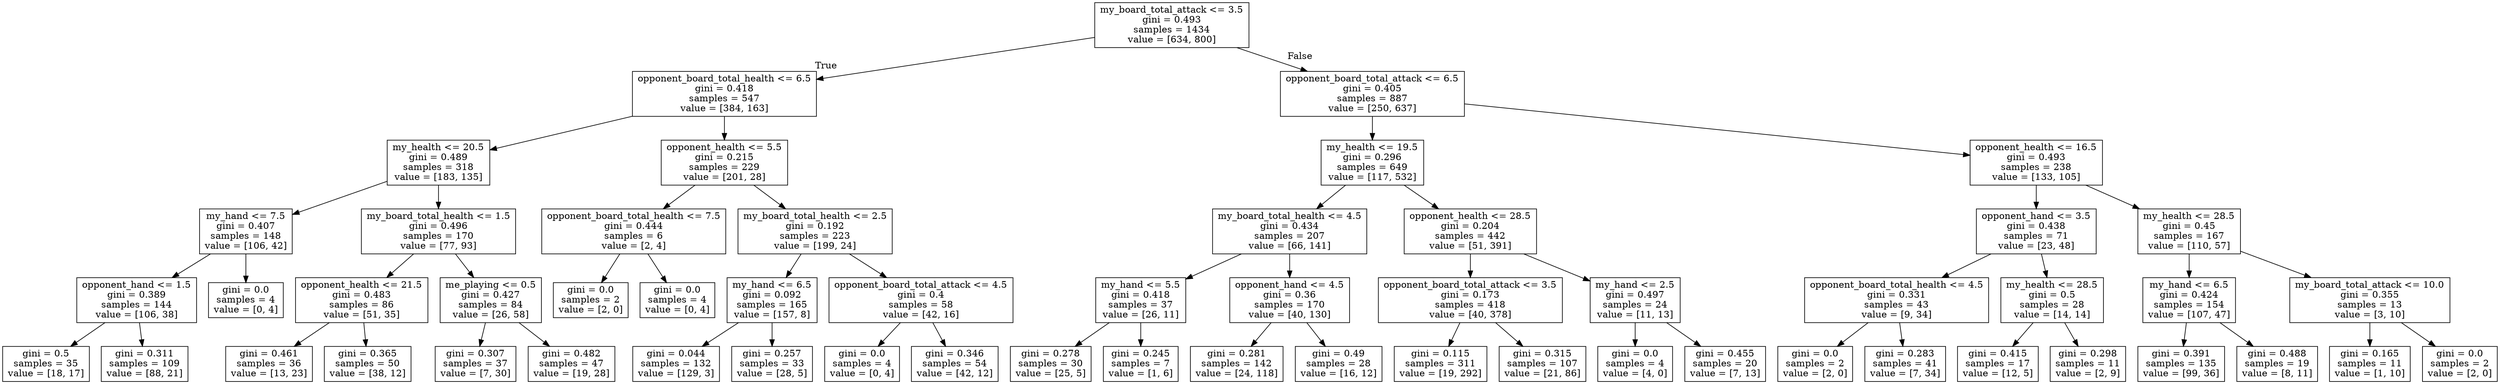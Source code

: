 digraph Tree {
node [shape=box] ;
0 [label="my_board_total_attack <= 3.5\ngini = 0.493\nsamples = 1434\nvalue = [634, 800]"] ;
1 [label="opponent_board_total_health <= 6.5\ngini = 0.418\nsamples = 547\nvalue = [384, 163]"] ;
0 -> 1 [labeldistance=2.5, labelangle=45, headlabel="True"] ;
2 [label="my_health <= 20.5\ngini = 0.489\nsamples = 318\nvalue = [183, 135]"] ;
1 -> 2 ;
3 [label="my_hand <= 7.5\ngini = 0.407\nsamples = 148\nvalue = [106, 42]"] ;
2 -> 3 ;
4 [label="opponent_hand <= 1.5\ngini = 0.389\nsamples = 144\nvalue = [106, 38]"] ;
3 -> 4 ;
5 [label="gini = 0.5\nsamples = 35\nvalue = [18, 17]"] ;
4 -> 5 ;
6 [label="gini = 0.311\nsamples = 109\nvalue = [88, 21]"] ;
4 -> 6 ;
7 [label="gini = 0.0\nsamples = 4\nvalue = [0, 4]"] ;
3 -> 7 ;
8 [label="my_board_total_health <= 1.5\ngini = 0.496\nsamples = 170\nvalue = [77, 93]"] ;
2 -> 8 ;
9 [label="opponent_health <= 21.5\ngini = 0.483\nsamples = 86\nvalue = [51, 35]"] ;
8 -> 9 ;
10 [label="gini = 0.461\nsamples = 36\nvalue = [13, 23]"] ;
9 -> 10 ;
11 [label="gini = 0.365\nsamples = 50\nvalue = [38, 12]"] ;
9 -> 11 ;
12 [label="me_playing <= 0.5\ngini = 0.427\nsamples = 84\nvalue = [26, 58]"] ;
8 -> 12 ;
13 [label="gini = 0.307\nsamples = 37\nvalue = [7, 30]"] ;
12 -> 13 ;
14 [label="gini = 0.482\nsamples = 47\nvalue = [19, 28]"] ;
12 -> 14 ;
15 [label="opponent_health <= 5.5\ngini = 0.215\nsamples = 229\nvalue = [201, 28]"] ;
1 -> 15 ;
16 [label="opponent_board_total_health <= 7.5\ngini = 0.444\nsamples = 6\nvalue = [2, 4]"] ;
15 -> 16 ;
17 [label="gini = 0.0\nsamples = 2\nvalue = [2, 0]"] ;
16 -> 17 ;
18 [label="gini = 0.0\nsamples = 4\nvalue = [0, 4]"] ;
16 -> 18 ;
19 [label="my_board_total_health <= 2.5\ngini = 0.192\nsamples = 223\nvalue = [199, 24]"] ;
15 -> 19 ;
20 [label="my_hand <= 6.5\ngini = 0.092\nsamples = 165\nvalue = [157, 8]"] ;
19 -> 20 ;
21 [label="gini = 0.044\nsamples = 132\nvalue = [129, 3]"] ;
20 -> 21 ;
22 [label="gini = 0.257\nsamples = 33\nvalue = [28, 5]"] ;
20 -> 22 ;
23 [label="opponent_board_total_attack <= 4.5\ngini = 0.4\nsamples = 58\nvalue = [42, 16]"] ;
19 -> 23 ;
24 [label="gini = 0.0\nsamples = 4\nvalue = [0, 4]"] ;
23 -> 24 ;
25 [label="gini = 0.346\nsamples = 54\nvalue = [42, 12]"] ;
23 -> 25 ;
26 [label="opponent_board_total_attack <= 6.5\ngini = 0.405\nsamples = 887\nvalue = [250, 637]"] ;
0 -> 26 [labeldistance=2.5, labelangle=-45, headlabel="False"] ;
27 [label="my_health <= 19.5\ngini = 0.296\nsamples = 649\nvalue = [117, 532]"] ;
26 -> 27 ;
28 [label="my_board_total_health <= 4.5\ngini = 0.434\nsamples = 207\nvalue = [66, 141]"] ;
27 -> 28 ;
29 [label="my_hand <= 5.5\ngini = 0.418\nsamples = 37\nvalue = [26, 11]"] ;
28 -> 29 ;
30 [label="gini = 0.278\nsamples = 30\nvalue = [25, 5]"] ;
29 -> 30 ;
31 [label="gini = 0.245\nsamples = 7\nvalue = [1, 6]"] ;
29 -> 31 ;
32 [label="opponent_hand <= 4.5\ngini = 0.36\nsamples = 170\nvalue = [40, 130]"] ;
28 -> 32 ;
33 [label="gini = 0.281\nsamples = 142\nvalue = [24, 118]"] ;
32 -> 33 ;
34 [label="gini = 0.49\nsamples = 28\nvalue = [16, 12]"] ;
32 -> 34 ;
35 [label="opponent_health <= 28.5\ngini = 0.204\nsamples = 442\nvalue = [51, 391]"] ;
27 -> 35 ;
36 [label="opponent_board_total_attack <= 3.5\ngini = 0.173\nsamples = 418\nvalue = [40, 378]"] ;
35 -> 36 ;
37 [label="gini = 0.115\nsamples = 311\nvalue = [19, 292]"] ;
36 -> 37 ;
38 [label="gini = 0.315\nsamples = 107\nvalue = [21, 86]"] ;
36 -> 38 ;
39 [label="my_hand <= 2.5\ngini = 0.497\nsamples = 24\nvalue = [11, 13]"] ;
35 -> 39 ;
40 [label="gini = 0.0\nsamples = 4\nvalue = [4, 0]"] ;
39 -> 40 ;
41 [label="gini = 0.455\nsamples = 20\nvalue = [7, 13]"] ;
39 -> 41 ;
42 [label="opponent_health <= 16.5\ngini = 0.493\nsamples = 238\nvalue = [133, 105]"] ;
26 -> 42 ;
43 [label="opponent_hand <= 3.5\ngini = 0.438\nsamples = 71\nvalue = [23, 48]"] ;
42 -> 43 ;
44 [label="opponent_board_total_health <= 4.5\ngini = 0.331\nsamples = 43\nvalue = [9, 34]"] ;
43 -> 44 ;
45 [label="gini = 0.0\nsamples = 2\nvalue = [2, 0]"] ;
44 -> 45 ;
46 [label="gini = 0.283\nsamples = 41\nvalue = [7, 34]"] ;
44 -> 46 ;
47 [label="my_health <= 28.5\ngini = 0.5\nsamples = 28\nvalue = [14, 14]"] ;
43 -> 47 ;
48 [label="gini = 0.415\nsamples = 17\nvalue = [12, 5]"] ;
47 -> 48 ;
49 [label="gini = 0.298\nsamples = 11\nvalue = [2, 9]"] ;
47 -> 49 ;
50 [label="my_health <= 28.5\ngini = 0.45\nsamples = 167\nvalue = [110, 57]"] ;
42 -> 50 ;
51 [label="my_hand <= 6.5\ngini = 0.424\nsamples = 154\nvalue = [107, 47]"] ;
50 -> 51 ;
52 [label="gini = 0.391\nsamples = 135\nvalue = [99, 36]"] ;
51 -> 52 ;
53 [label="gini = 0.488\nsamples = 19\nvalue = [8, 11]"] ;
51 -> 53 ;
54 [label="my_board_total_attack <= 10.0\ngini = 0.355\nsamples = 13\nvalue = [3, 10]"] ;
50 -> 54 ;
55 [label="gini = 0.165\nsamples = 11\nvalue = [1, 10]"] ;
54 -> 55 ;
56 [label="gini = 0.0\nsamples = 2\nvalue = [2, 0]"] ;
54 -> 56 ;
}